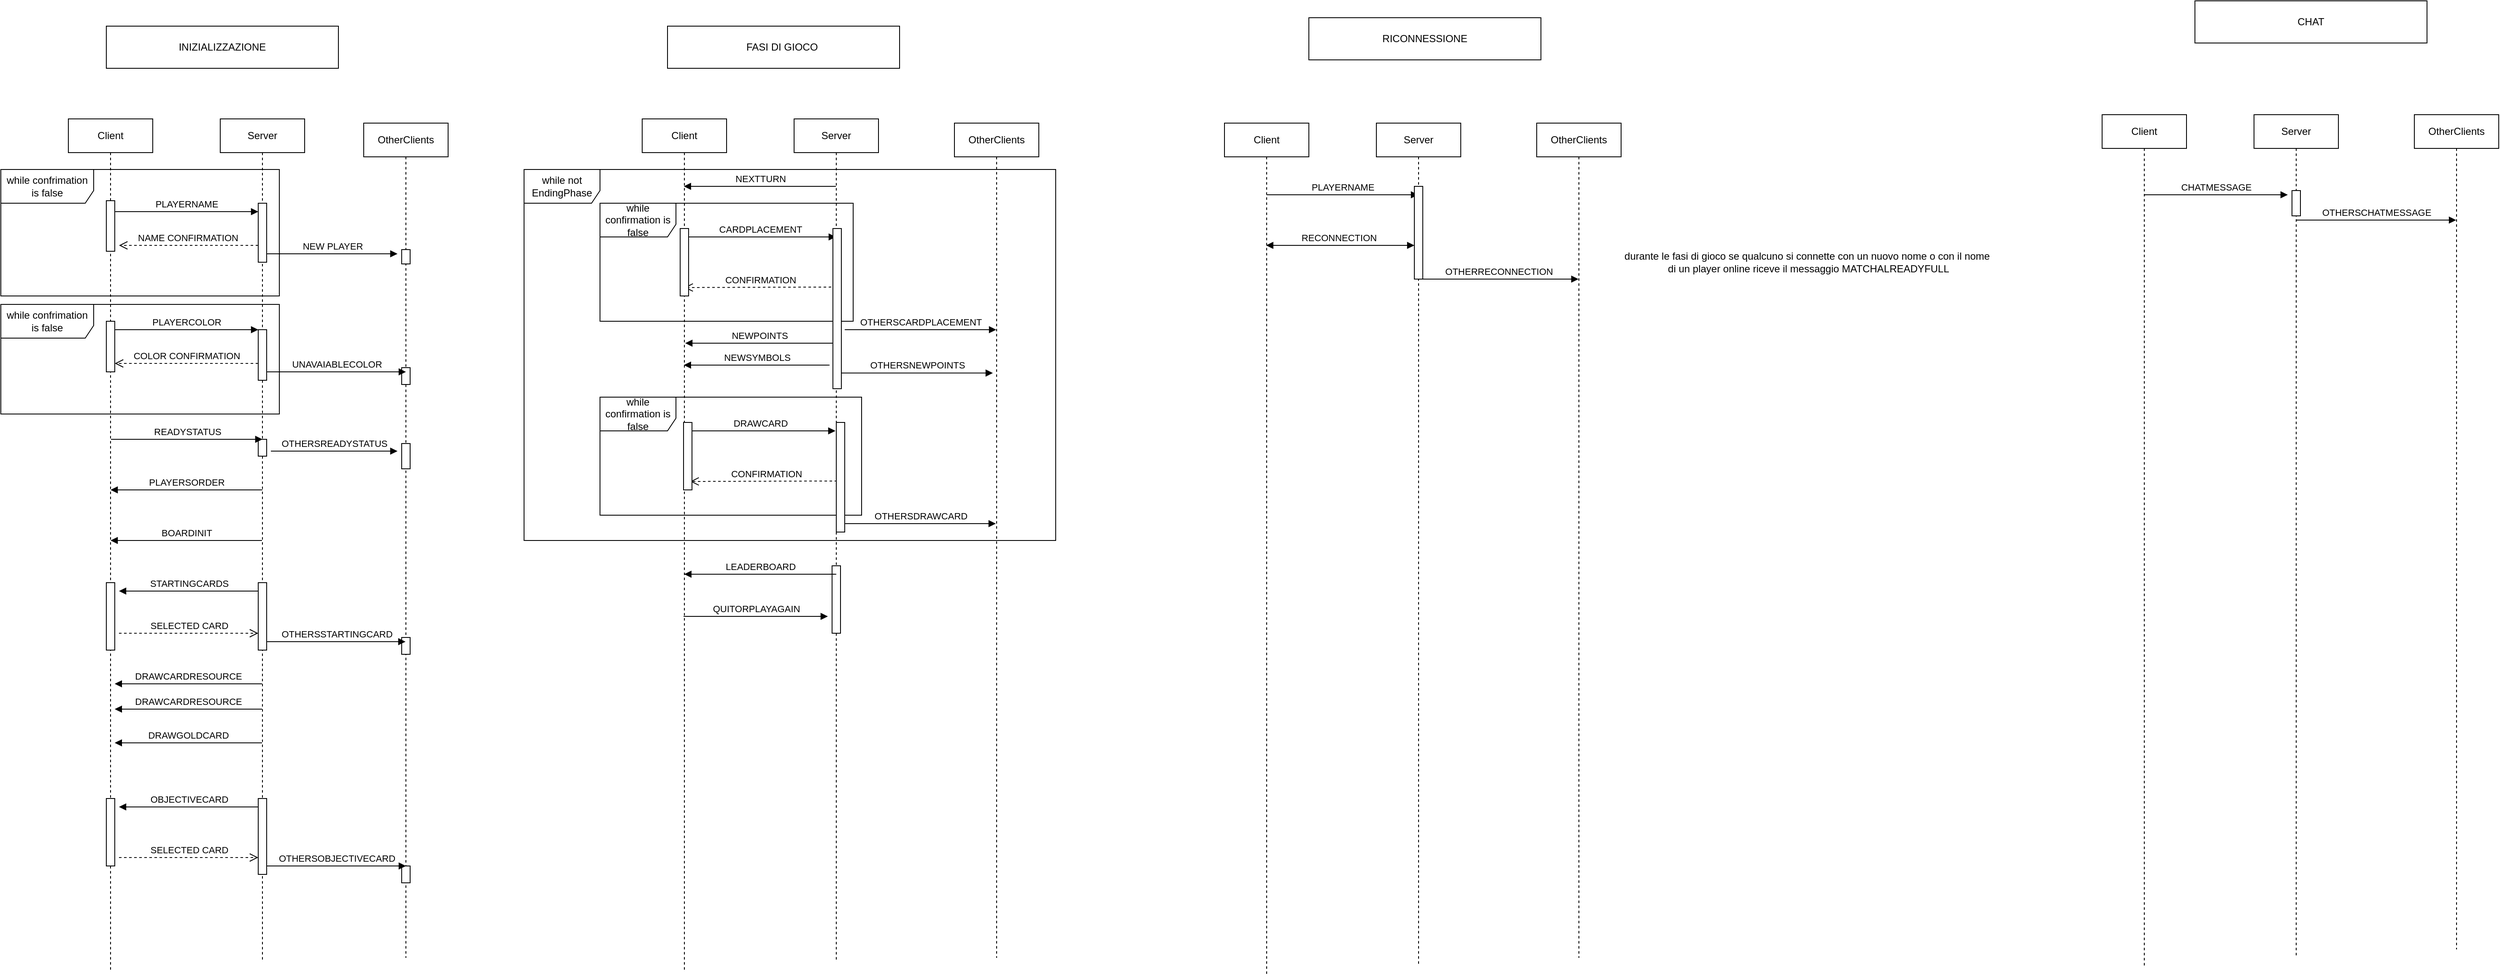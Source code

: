 <mxfile version="24.0.4" type="github">
  <diagram name="Page-1" id="2YBvvXClWsGukQMizWep">
    <mxGraphModel dx="1918" dy="1064" grid="1" gridSize="10" guides="1" tooltips="1" connect="1" arrows="1" fold="1" page="0" pageScale="1" pageWidth="850" pageHeight="1100" math="0" shadow="0">
      <root>
        <mxCell id="0" />
        <mxCell id="1" parent="0" />
        <mxCell id="aM9ryv3xv72pqoxQDRHE-1" value="Client" style="shape=umlLifeline;perimeter=lifelinePerimeter;whiteSpace=wrap;html=1;container=0;dropTarget=0;collapsible=0;recursiveResize=0;outlineConnect=0;portConstraint=eastwest;newEdgeStyle={&quot;edgeStyle&quot;:&quot;elbowEdgeStyle&quot;,&quot;elbow&quot;:&quot;vertical&quot;,&quot;curved&quot;:0,&quot;rounded&quot;:0};" parent="1" vertex="1">
          <mxGeometry x="40" y="10" width="100" height="1010" as="geometry" />
        </mxCell>
        <mxCell id="aM9ryv3xv72pqoxQDRHE-2" value="" style="html=1;points=[];perimeter=orthogonalPerimeter;outlineConnect=0;targetShapes=umlLifeline;portConstraint=eastwest;newEdgeStyle={&quot;edgeStyle&quot;:&quot;elbowEdgeStyle&quot;,&quot;elbow&quot;:&quot;vertical&quot;,&quot;curved&quot;:0,&quot;rounded&quot;:0};" parent="aM9ryv3xv72pqoxQDRHE-1" vertex="1">
          <mxGeometry x="45" y="97" width="10" height="60" as="geometry" />
        </mxCell>
        <mxCell id="TzS1LCkyJQZkEgtBNQex-35" value="" style="html=1;points=[[0,0,0,0,5],[0,1,0,0,-5],[1,0,0,0,5],[1,1,0,0,-5]];perimeter=orthogonalPerimeter;outlineConnect=0;targetShapes=umlLifeline;portConstraint=eastwest;newEdgeStyle={&quot;curved&quot;:0,&quot;rounded&quot;:0};" vertex="1" parent="aM9ryv3xv72pqoxQDRHE-1">
          <mxGeometry x="45" y="550" width="10" height="80" as="geometry" />
        </mxCell>
        <mxCell id="aM9ryv3xv72pqoxQDRHE-5" value="Server" style="shape=umlLifeline;perimeter=lifelinePerimeter;whiteSpace=wrap;html=1;container=0;dropTarget=0;collapsible=0;recursiveResize=0;outlineConnect=0;portConstraint=eastwest;newEdgeStyle={&quot;edgeStyle&quot;:&quot;elbowEdgeStyle&quot;,&quot;elbow&quot;:&quot;vertical&quot;,&quot;curved&quot;:0,&quot;rounded&quot;:0};" parent="1" vertex="1">
          <mxGeometry x="220" y="10" width="100" height="1000" as="geometry" />
        </mxCell>
        <mxCell id="aM9ryv3xv72pqoxQDRHE-6" value="" style="html=1;points=[];perimeter=orthogonalPerimeter;outlineConnect=0;targetShapes=umlLifeline;portConstraint=eastwest;newEdgeStyle={&quot;edgeStyle&quot;:&quot;elbowEdgeStyle&quot;,&quot;elbow&quot;:&quot;vertical&quot;,&quot;curved&quot;:0,&quot;rounded&quot;:0};" parent="aM9ryv3xv72pqoxQDRHE-5" vertex="1">
          <mxGeometry x="45" y="100" width="10" height="70" as="geometry" />
        </mxCell>
        <mxCell id="TzS1LCkyJQZkEgtBNQex-30" value="" style="html=1;points=[[0,0,0,0,5],[0,1,0,0,-5],[1,0,0,0,5],[1,1,0,0,-5]];perimeter=orthogonalPerimeter;outlineConnect=0;targetShapes=umlLifeline;portConstraint=eastwest;newEdgeStyle={&quot;curved&quot;:0,&quot;rounded&quot;:0};" vertex="1" parent="aM9ryv3xv72pqoxQDRHE-5">
          <mxGeometry x="45" y="550" width="10" height="80" as="geometry" />
        </mxCell>
        <mxCell id="TzS1LCkyJQZkEgtBNQex-49" value="" style="html=1;points=[[0,0,0,0,5],[0,1,0,0,-5],[1,0,0,0,5],[1,1,0,0,-5]];perimeter=orthogonalPerimeter;outlineConnect=0;targetShapes=umlLifeline;portConstraint=eastwest;newEdgeStyle={&quot;curved&quot;:0,&quot;rounded&quot;:0};" vertex="1" parent="aM9ryv3xv72pqoxQDRHE-5">
          <mxGeometry x="45" y="380" width="10" height="20" as="geometry" />
        </mxCell>
        <mxCell id="aM9ryv3xv72pqoxQDRHE-7" value="PLAYERNAME" style="html=1;verticalAlign=bottom;endArrow=block;edgeStyle=elbowEdgeStyle;elbow=vertical;curved=0;rounded=0;" parent="1" source="aM9ryv3xv72pqoxQDRHE-2" target="aM9ryv3xv72pqoxQDRHE-6" edge="1">
          <mxGeometry relative="1" as="geometry">
            <mxPoint x="195" y="130" as="sourcePoint" />
            <Array as="points">
              <mxPoint x="180" y="120" />
            </Array>
          </mxGeometry>
        </mxCell>
        <mxCell id="aM9ryv3xv72pqoxQDRHE-8" value="NAME CONFIRMATION&amp;nbsp;" style="html=1;verticalAlign=bottom;endArrow=open;dashed=1;endSize=8;edgeStyle=elbowEdgeStyle;elbow=vertical;curved=0;rounded=0;" parent="1" source="aM9ryv3xv72pqoxQDRHE-6" edge="1">
          <mxGeometry relative="1" as="geometry">
            <mxPoint x="100" y="160" as="targetPoint" />
            <Array as="points">
              <mxPoint x="180" y="160" />
            </Array>
          </mxGeometry>
        </mxCell>
        <mxCell id="TzS1LCkyJQZkEgtBNQex-1" value="while confrimation is false" style="shape=umlFrame;whiteSpace=wrap;html=1;pointerEvents=0;width=110;height=40;" vertex="1" parent="1">
          <mxGeometry x="-40" y="70" width="330" height="150" as="geometry" />
        </mxCell>
        <mxCell id="TzS1LCkyJQZkEgtBNQex-18" value="" style="html=1;points=[];perimeter=orthogonalPerimeter;outlineConnect=0;targetShapes=umlLifeline;portConstraint=eastwest;newEdgeStyle={&quot;edgeStyle&quot;:&quot;elbowEdgeStyle&quot;,&quot;elbow&quot;:&quot;vertical&quot;,&quot;curved&quot;:0,&quot;rounded&quot;:0};" vertex="1" parent="1">
          <mxGeometry x="85" y="250" width="10" height="60" as="geometry" />
        </mxCell>
        <mxCell id="TzS1LCkyJQZkEgtBNQex-19" value="" style="html=1;points=[];perimeter=orthogonalPerimeter;outlineConnect=0;targetShapes=umlLifeline;portConstraint=eastwest;newEdgeStyle={&quot;edgeStyle&quot;:&quot;elbowEdgeStyle&quot;,&quot;elbow&quot;:&quot;vertical&quot;,&quot;curved&quot;:0,&quot;rounded&quot;:0};" vertex="1" parent="1">
          <mxGeometry x="265" y="260" width="10" height="60" as="geometry" />
        </mxCell>
        <mxCell id="TzS1LCkyJQZkEgtBNQex-20" value="PLAYERCOLOR" style="html=1;verticalAlign=bottom;endArrow=block;edgeStyle=elbowEdgeStyle;elbow=horizontal;curved=0;rounded=0;" edge="1" parent="1" source="TzS1LCkyJQZkEgtBNQex-18" target="TzS1LCkyJQZkEgtBNQex-19">
          <mxGeometry relative="1" as="geometry">
            <mxPoint x="195" y="270" as="sourcePoint" />
            <Array as="points">
              <mxPoint x="180" y="260" />
            </Array>
          </mxGeometry>
        </mxCell>
        <mxCell id="TzS1LCkyJQZkEgtBNQex-21" value="COLOR CONFIRMATION" style="html=1;verticalAlign=bottom;endArrow=open;dashed=1;endSize=8;edgeStyle=elbowEdgeStyle;elbow=vertical;curved=0;rounded=0;" edge="1" parent="1" source="TzS1LCkyJQZkEgtBNQex-19" target="TzS1LCkyJQZkEgtBNQex-18">
          <mxGeometry relative="1" as="geometry">
            <mxPoint x="195" y="345" as="targetPoint" />
            <Array as="points">
              <mxPoint x="180" y="300" />
            </Array>
          </mxGeometry>
        </mxCell>
        <mxCell id="TzS1LCkyJQZkEgtBNQex-22" value="while confrimation is false" style="shape=umlFrame;whiteSpace=wrap;html=1;pointerEvents=0;width=110;height=40;" vertex="1" parent="1">
          <mxGeometry x="-40" y="230" width="330" height="130" as="geometry" />
        </mxCell>
        <mxCell id="TzS1LCkyJQZkEgtBNQex-27" value="READYSTATUS" style="html=1;verticalAlign=bottom;endArrow=block;curved=0;rounded=0;" edge="1" parent="1">
          <mxGeometry width="80" relative="1" as="geometry">
            <mxPoint x="90.5" y="390" as="sourcePoint" />
            <mxPoint x="270" y="390" as="targetPoint" />
          </mxGeometry>
        </mxCell>
        <mxCell id="TzS1LCkyJQZkEgtBNQex-28" value="PLAYERSORDER" style="html=1;verticalAlign=bottom;endArrow=block;curved=0;rounded=0;" edge="1" parent="1" target="aM9ryv3xv72pqoxQDRHE-1">
          <mxGeometry width="80" relative="1" as="geometry">
            <mxPoint x="270" y="450" as="sourcePoint" />
            <mxPoint x="95" y="450" as="targetPoint" />
          </mxGeometry>
        </mxCell>
        <mxCell id="TzS1LCkyJQZkEgtBNQex-29" value="BOARDINIT" style="html=1;verticalAlign=bottom;endArrow=block;curved=0;rounded=0;" edge="1" parent="1" source="aM9ryv3xv72pqoxQDRHE-5">
          <mxGeometry width="80" relative="1" as="geometry">
            <mxPoint x="95" y="510.32" as="sourcePoint" />
            <mxPoint x="90" y="510" as="targetPoint" />
            <Array as="points">
              <mxPoint x="225" y="510" />
            </Array>
          </mxGeometry>
        </mxCell>
        <mxCell id="TzS1LCkyJQZkEgtBNQex-31" value="STARTINGCARDS" style="html=1;verticalAlign=bottom;endArrow=block;curved=0;rounded=0;" edge="1" parent="1">
          <mxGeometry width="80" relative="1" as="geometry">
            <mxPoint x="265" y="570" as="sourcePoint" />
            <mxPoint x="100" y="570" as="targetPoint" />
          </mxGeometry>
        </mxCell>
        <mxCell id="TzS1LCkyJQZkEgtBNQex-33" value="SELECTED CARD" style="html=1;verticalAlign=bottom;endArrow=open;dashed=1;endSize=8;curved=0;rounded=0;" edge="1" parent="1">
          <mxGeometry relative="1" as="geometry">
            <mxPoint x="100" y="620" as="sourcePoint" />
            <mxPoint x="265" y="620.0" as="targetPoint" />
          </mxGeometry>
        </mxCell>
        <mxCell id="TzS1LCkyJQZkEgtBNQex-42" value="OtherClients" style="shape=umlLifeline;perimeter=lifelinePerimeter;whiteSpace=wrap;html=1;container=0;dropTarget=0;collapsible=0;recursiveResize=0;outlineConnect=0;portConstraint=eastwest;newEdgeStyle={&quot;edgeStyle&quot;:&quot;elbowEdgeStyle&quot;,&quot;elbow&quot;:&quot;vertical&quot;,&quot;curved&quot;:0,&quot;rounded&quot;:0};" vertex="1" parent="1">
          <mxGeometry x="390" y="15" width="100" height="990" as="geometry" />
        </mxCell>
        <mxCell id="TzS1LCkyJQZkEgtBNQex-43" value="" style="html=1;points=[];perimeter=orthogonalPerimeter;outlineConnect=0;targetShapes=umlLifeline;portConstraint=eastwest;newEdgeStyle={&quot;edgeStyle&quot;:&quot;elbowEdgeStyle&quot;,&quot;elbow&quot;:&quot;vertical&quot;,&quot;curved&quot;:0,&quot;rounded&quot;:0};" vertex="1" parent="TzS1LCkyJQZkEgtBNQex-42">
          <mxGeometry x="45" y="150" width="10" height="17" as="geometry" />
        </mxCell>
        <mxCell id="TzS1LCkyJQZkEgtBNQex-44" value="" style="html=1;points=[[0,0,0,0,5],[0,1,0,0,-5],[1,0,0,0,5],[1,1,0,0,-5]];perimeter=orthogonalPerimeter;outlineConnect=0;targetShapes=umlLifeline;portConstraint=eastwest;newEdgeStyle={&quot;curved&quot;:0,&quot;rounded&quot;:0};" vertex="1" parent="TzS1LCkyJQZkEgtBNQex-42">
          <mxGeometry x="45" y="610" width="10" height="20" as="geometry" />
        </mxCell>
        <mxCell id="TzS1LCkyJQZkEgtBNQex-47" value="" style="html=1;points=[[0,0,0,0,5],[0,1,0,0,-5],[1,0,0,0,5],[1,1,0,0,-5]];perimeter=orthogonalPerimeter;outlineConnect=0;targetShapes=umlLifeline;portConstraint=eastwest;newEdgeStyle={&quot;curved&quot;:0,&quot;rounded&quot;:0};" vertex="1" parent="TzS1LCkyJQZkEgtBNQex-42">
          <mxGeometry x="45" y="290" width="10" height="20" as="geometry" />
        </mxCell>
        <mxCell id="TzS1LCkyJQZkEgtBNQex-50" value="" style="html=1;points=[[0,0,0,0,5],[0,1,0,0,-5],[1,0,0,0,5],[1,1,0,0,-5]];perimeter=orthogonalPerimeter;outlineConnect=0;targetShapes=umlLifeline;portConstraint=eastwest;newEdgeStyle={&quot;curved&quot;:0,&quot;rounded&quot;:0};" vertex="1" parent="TzS1LCkyJQZkEgtBNQex-42">
          <mxGeometry x="45" y="380" width="10" height="30" as="geometry" />
        </mxCell>
        <mxCell id="TzS1LCkyJQZkEgtBNQex-45" value="NEW PLAYER" style="html=1;verticalAlign=bottom;endArrow=block;curved=0;rounded=0;" edge="1" parent="1">
          <mxGeometry width="80" relative="1" as="geometry">
            <mxPoint x="275" y="170" as="sourcePoint" />
            <mxPoint x="430" y="170" as="targetPoint" />
          </mxGeometry>
        </mxCell>
        <mxCell id="TzS1LCkyJQZkEgtBNQex-46" value="UNAVAIABLECOLOR" style="html=1;verticalAlign=bottom;endArrow=block;curved=0;rounded=0;" edge="1" parent="1">
          <mxGeometry width="80" relative="1" as="geometry">
            <mxPoint x="275" y="310" as="sourcePoint" />
            <mxPoint x="440" y="310" as="targetPoint" />
          </mxGeometry>
        </mxCell>
        <mxCell id="TzS1LCkyJQZkEgtBNQex-48" value="OTHERSREADYSTATUS" style="html=1;verticalAlign=bottom;endArrow=block;curved=0;rounded=0;" edge="1" parent="1">
          <mxGeometry width="80" relative="1" as="geometry">
            <mxPoint x="280" y="404" as="sourcePoint" />
            <mxPoint x="430" y="404" as="targetPoint" />
          </mxGeometry>
        </mxCell>
        <mxCell id="TzS1LCkyJQZkEgtBNQex-51" value="OTHERSSTARTINGCARD" style="html=1;verticalAlign=bottom;endArrow=block;curved=0;rounded=0;" edge="1" parent="1" target="TzS1LCkyJQZkEgtBNQex-42">
          <mxGeometry width="80" relative="1" as="geometry">
            <mxPoint x="275" y="630" as="sourcePoint" />
            <mxPoint x="355" y="630" as="targetPoint" />
          </mxGeometry>
        </mxCell>
        <mxCell id="TzS1LCkyJQZkEgtBNQex-55" value="" style="html=1;points=[[0,0,0,0,5],[0,1,0,0,-5],[1,0,0,0,5],[1,1,0,0,-5]];perimeter=orthogonalPerimeter;outlineConnect=0;targetShapes=umlLifeline;portConstraint=eastwest;newEdgeStyle={&quot;curved&quot;:0,&quot;rounded&quot;:0};" vertex="1" parent="1">
          <mxGeometry x="85" y="816" width="10" height="80" as="geometry" />
        </mxCell>
        <mxCell id="TzS1LCkyJQZkEgtBNQex-56" value="" style="html=1;points=[[0,0,0,0,5],[0,1,0,0,-5],[1,0,0,0,5],[1,1,0,0,-5]];perimeter=orthogonalPerimeter;outlineConnect=0;targetShapes=umlLifeline;portConstraint=eastwest;newEdgeStyle={&quot;curved&quot;:0,&quot;rounded&quot;:0};" vertex="1" parent="1">
          <mxGeometry x="265" y="816" width="10" height="90" as="geometry" />
        </mxCell>
        <mxCell id="TzS1LCkyJQZkEgtBNQex-57" value="OBJECTIVECARD" style="html=1;verticalAlign=bottom;endArrow=block;curved=0;rounded=0;" edge="1" parent="1">
          <mxGeometry width="80" relative="1" as="geometry">
            <mxPoint x="265" y="826" as="sourcePoint" />
            <mxPoint x="100" y="826" as="targetPoint" />
          </mxGeometry>
        </mxCell>
        <mxCell id="TzS1LCkyJQZkEgtBNQex-58" value="SELECTED CARD" style="html=1;verticalAlign=bottom;endArrow=open;dashed=1;endSize=8;curved=0;rounded=0;" edge="1" parent="1">
          <mxGeometry relative="1" as="geometry">
            <mxPoint x="100" y="886" as="sourcePoint" />
            <mxPoint x="265" y="886.0" as="targetPoint" />
          </mxGeometry>
        </mxCell>
        <mxCell id="TzS1LCkyJQZkEgtBNQex-59" value="" style="html=1;points=[[0,0,0,0,5],[0,1,0,0,-5],[1,0,0,0,5],[1,1,0,0,-5]];perimeter=orthogonalPerimeter;outlineConnect=0;targetShapes=umlLifeline;portConstraint=eastwest;newEdgeStyle={&quot;curved&quot;:0,&quot;rounded&quot;:0};" vertex="1" parent="1">
          <mxGeometry x="435" y="896" width="10" height="20" as="geometry" />
        </mxCell>
        <mxCell id="TzS1LCkyJQZkEgtBNQex-60" value="OTHERSOBJECTIVECARD" style="html=1;verticalAlign=bottom;endArrow=block;curved=0;rounded=0;" edge="1" parent="1">
          <mxGeometry width="80" relative="1" as="geometry">
            <mxPoint x="275" y="896" as="sourcePoint" />
            <mxPoint x="440" y="896" as="targetPoint" />
          </mxGeometry>
        </mxCell>
        <mxCell id="TzS1LCkyJQZkEgtBNQex-61" value="DRAWCARDRESOURCE" style="html=1;verticalAlign=bottom;endArrow=block;curved=0;rounded=0;" edge="1" parent="1" source="aM9ryv3xv72pqoxQDRHE-5">
          <mxGeometry width="80" relative="1" as="geometry">
            <mxPoint x="260" y="680" as="sourcePoint" />
            <mxPoint x="94.947" y="680.0" as="targetPoint" />
          </mxGeometry>
        </mxCell>
        <mxCell id="TzS1LCkyJQZkEgtBNQex-62" value="DRAWCARDRESOURCE" style="html=1;verticalAlign=bottom;endArrow=block;curved=0;rounded=0;" edge="1" parent="1" source="aM9ryv3xv72pqoxQDRHE-5">
          <mxGeometry width="80" relative="1" as="geometry">
            <mxPoint x="260" y="710" as="sourcePoint" />
            <mxPoint x="94.947" y="710.0" as="targetPoint" />
          </mxGeometry>
        </mxCell>
        <mxCell id="TzS1LCkyJQZkEgtBNQex-63" value="DRAWGOLDCARD" style="html=1;verticalAlign=bottom;endArrow=block;curved=0;rounded=0;" edge="1" parent="1" source="aM9ryv3xv72pqoxQDRHE-5">
          <mxGeometry width="80" relative="1" as="geometry">
            <mxPoint x="260" y="750" as="sourcePoint" />
            <mxPoint x="94.947" y="750.0" as="targetPoint" />
          </mxGeometry>
        </mxCell>
        <mxCell id="TzS1LCkyJQZkEgtBNQex-79" value="Client" style="shape=umlLifeline;perimeter=lifelinePerimeter;whiteSpace=wrap;html=1;container=0;dropTarget=0;collapsible=0;recursiveResize=0;outlineConnect=0;portConstraint=eastwest;newEdgeStyle={&quot;edgeStyle&quot;:&quot;elbowEdgeStyle&quot;,&quot;elbow&quot;:&quot;vertical&quot;,&quot;curved&quot;:0,&quot;rounded&quot;:0};" vertex="1" parent="1">
          <mxGeometry x="720" y="10" width="100" height="1010" as="geometry" />
        </mxCell>
        <mxCell id="TzS1LCkyJQZkEgtBNQex-82" value="Server" style="shape=umlLifeline;perimeter=lifelinePerimeter;whiteSpace=wrap;html=1;container=0;dropTarget=0;collapsible=0;recursiveResize=0;outlineConnect=0;portConstraint=eastwest;newEdgeStyle={&quot;edgeStyle&quot;:&quot;elbowEdgeStyle&quot;,&quot;elbow&quot;:&quot;vertical&quot;,&quot;curved&quot;:0,&quot;rounded&quot;:0};" vertex="1" parent="1">
          <mxGeometry x="900" y="10" width="100" height="1000" as="geometry" />
        </mxCell>
        <mxCell id="TzS1LCkyJQZkEgtBNQex-153" value="" style="html=1;points=[[0,0,0,0,5],[0,1,0,0,-5],[1,0,0,0,5],[1,1,0,0,-5]];perimeter=orthogonalPerimeter;outlineConnect=0;targetShapes=umlLifeline;portConstraint=eastwest;newEdgeStyle={&quot;curved&quot;:0,&quot;rounded&quot;:0};" vertex="1" parent="TzS1LCkyJQZkEgtBNQex-82">
          <mxGeometry x="45" y="530" width="10" height="80" as="geometry" />
        </mxCell>
        <mxCell id="TzS1LCkyJQZkEgtBNQex-86" value="OtherClients" style="shape=umlLifeline;perimeter=lifelinePerimeter;whiteSpace=wrap;html=1;container=0;dropTarget=0;collapsible=0;recursiveResize=0;outlineConnect=0;portConstraint=eastwest;newEdgeStyle={&quot;edgeStyle&quot;:&quot;elbowEdgeStyle&quot;,&quot;elbow&quot;:&quot;vertical&quot;,&quot;curved&quot;:0,&quot;rounded&quot;:0};" vertex="1" parent="1">
          <mxGeometry x="1090" y="15" width="100" height="990" as="geometry" />
        </mxCell>
        <mxCell id="TzS1LCkyJQZkEgtBNQex-91" value="NEXTTURN" style="html=1;verticalAlign=bottom;endArrow=block;curved=0;rounded=0;" edge="1" parent="1">
          <mxGeometry width="80" relative="1" as="geometry">
            <mxPoint x="949.5" y="90" as="sourcePoint" />
            <mxPoint x="769.324" y="90" as="targetPoint" />
          </mxGeometry>
        </mxCell>
        <mxCell id="TzS1LCkyJQZkEgtBNQex-93" value="CARDPLACEMENT" style="html=1;verticalAlign=bottom;endArrow=block;curved=0;rounded=0;" edge="1" parent="1" target="TzS1LCkyJQZkEgtBNQex-82">
          <mxGeometry width="80" relative="1" as="geometry">
            <mxPoint x="770" y="150" as="sourcePoint" />
            <mxPoint x="850" y="150" as="targetPoint" />
          </mxGeometry>
        </mxCell>
        <mxCell id="TzS1LCkyJQZkEgtBNQex-94" value="while confirmation is false" style="shape=umlFrame;whiteSpace=wrap;html=1;pointerEvents=0;width=90;height=40;" vertex="1" parent="1">
          <mxGeometry x="670" y="110" width="300" height="140" as="geometry" />
        </mxCell>
        <mxCell id="TzS1LCkyJQZkEgtBNQex-95" value="CONFIRMATION" style="html=1;verticalAlign=bottom;endArrow=open;dashed=1;endSize=8;curved=0;rounded=0;" edge="1" parent="1">
          <mxGeometry relative="1" as="geometry">
            <mxPoint x="950" y="209.41" as="sourcePoint" />
            <mxPoint x="770" y="210" as="targetPoint" />
          </mxGeometry>
        </mxCell>
        <mxCell id="TzS1LCkyJQZkEgtBNQex-98" value="" style="html=1;points=[[0,0,0,0,5],[0,1,0,0,-5],[1,0,0,0,5],[1,1,0,0,-5]];perimeter=orthogonalPerimeter;outlineConnect=0;targetShapes=umlLifeline;portConstraint=eastwest;newEdgeStyle={&quot;curved&quot;:0,&quot;rounded&quot;:0};" vertex="1" parent="1">
          <mxGeometry x="946" y="140" width="10" height="190" as="geometry" />
        </mxCell>
        <mxCell id="TzS1LCkyJQZkEgtBNQex-99" value="" style="html=1;points=[[0,0,0,0,5],[0,1,0,0,-5],[1,0,0,0,5],[1,1,0,0,-5]];perimeter=orthogonalPerimeter;outlineConnect=0;targetShapes=umlLifeline;portConstraint=eastwest;newEdgeStyle={&quot;curved&quot;:0,&quot;rounded&quot;:0};" vertex="1" parent="1">
          <mxGeometry x="765" y="140" width="10" height="80" as="geometry" />
        </mxCell>
        <mxCell id="TzS1LCkyJQZkEgtBNQex-100" value="OTHERSCARDPLACEMENT" style="html=1;verticalAlign=bottom;endArrow=block;curved=0;rounded=0;" edge="1" parent="1" target="TzS1LCkyJQZkEgtBNQex-86">
          <mxGeometry width="80" relative="1" as="geometry">
            <mxPoint x="960" y="260" as="sourcePoint" />
            <mxPoint x="1129.5" y="260" as="targetPoint" />
          </mxGeometry>
        </mxCell>
        <mxCell id="TzS1LCkyJQZkEgtBNQex-107" value="DRAWCARD" style="html=1;verticalAlign=bottom;endArrow=block;curved=0;rounded=0;" edge="1" parent="1">
          <mxGeometry width="80" relative="1" as="geometry">
            <mxPoint x="770" y="380" as="sourcePoint" />
            <mxPoint x="949" y="380" as="targetPoint" />
          </mxGeometry>
        </mxCell>
        <mxCell id="TzS1LCkyJQZkEgtBNQex-108" value="while confirmation is false" style="shape=umlFrame;whiteSpace=wrap;html=1;pointerEvents=0;width=90;height=40;" vertex="1" parent="1">
          <mxGeometry x="670" y="340" width="310" height="140" as="geometry" />
        </mxCell>
        <mxCell id="TzS1LCkyJQZkEgtBNQex-109" value="CONFIRMATION" style="html=1;verticalAlign=bottom;endArrow=open;dashed=1;endSize=8;curved=0;rounded=0;" edge="1" parent="1">
          <mxGeometry relative="1" as="geometry">
            <mxPoint x="957" y="439.41" as="sourcePoint" />
            <mxPoint x="777" y="440" as="targetPoint" />
          </mxGeometry>
        </mxCell>
        <mxCell id="TzS1LCkyJQZkEgtBNQex-110" value="" style="html=1;points=[[0,0,0,0,5],[0,1,0,0,-5],[1,0,0,0,5],[1,1,0,0,-5]];perimeter=orthogonalPerimeter;outlineConnect=0;targetShapes=umlLifeline;portConstraint=eastwest;newEdgeStyle={&quot;curved&quot;:0,&quot;rounded&quot;:0};" vertex="1" parent="1">
          <mxGeometry x="950" y="370" width="10" height="130" as="geometry" />
        </mxCell>
        <mxCell id="TzS1LCkyJQZkEgtBNQex-111" value="" style="html=1;points=[[0,0,0,0,5],[0,1,0,0,-5],[1,0,0,0,5],[1,1,0,0,-5]];perimeter=orthogonalPerimeter;outlineConnect=0;targetShapes=umlLifeline;portConstraint=eastwest;newEdgeStyle={&quot;curved&quot;:0,&quot;rounded&quot;:0};" vertex="1" parent="1">
          <mxGeometry x="769" y="370" width="10" height="80" as="geometry" />
        </mxCell>
        <mxCell id="TzS1LCkyJQZkEgtBNQex-112" value="OTHERSDRAWCARD" style="html=1;verticalAlign=bottom;endArrow=block;curved=0;rounded=0;" edge="1" parent="1">
          <mxGeometry width="80" relative="1" as="geometry">
            <mxPoint x="960" y="490" as="sourcePoint" />
            <mxPoint x="1139" y="490" as="targetPoint" />
          </mxGeometry>
        </mxCell>
        <mxCell id="TzS1LCkyJQZkEgtBNQex-113" value="while not EndingPhase" style="shape=umlFrame;whiteSpace=wrap;html=1;pointerEvents=0;width=90;height=40;" vertex="1" parent="1">
          <mxGeometry x="580" y="70" width="630" height="440" as="geometry" />
        </mxCell>
        <mxCell id="TzS1LCkyJQZkEgtBNQex-117" value="OTHERSNEWPOINTS" style="html=1;verticalAlign=bottom;endArrow=block;curved=0;rounded=0;" edge="1" parent="1">
          <mxGeometry width="80" relative="1" as="geometry">
            <mxPoint x="956" y="311.41" as="sourcePoint" />
            <mxPoint x="1135.5" y="311.41" as="targetPoint" />
          </mxGeometry>
        </mxCell>
        <mxCell id="TzS1LCkyJQZkEgtBNQex-119" value="NEWPOINTS" style="html=1;verticalAlign=bottom;endArrow=block;curved=0;rounded=0;" edge="1" parent="1">
          <mxGeometry width="80" relative="1" as="geometry">
            <mxPoint x="946" y="276" as="sourcePoint" />
            <mxPoint x="771" y="276" as="targetPoint" />
          </mxGeometry>
        </mxCell>
        <mxCell id="TzS1LCkyJQZkEgtBNQex-126" value="NEWSYMBOLS" style="html=1;verticalAlign=bottom;endArrow=block;curved=0;rounded=0;" edge="1" parent="1">
          <mxGeometry width="80" relative="1" as="geometry">
            <mxPoint x="942" y="302" as="sourcePoint" />
            <mxPoint x="769.324" y="302" as="targetPoint" />
          </mxGeometry>
        </mxCell>
        <mxCell id="TzS1LCkyJQZkEgtBNQex-127" value="LEADERBOARD" style="html=1;verticalAlign=bottom;endArrow=block;curved=0;rounded=0;" edge="1" parent="1">
          <mxGeometry width="80" relative="1" as="geometry">
            <mxPoint x="950.0" y="550" as="sourcePoint" />
            <mxPoint x="769.824" y="550" as="targetPoint" />
          </mxGeometry>
        </mxCell>
        <mxCell id="TzS1LCkyJQZkEgtBNQex-128" value="QUITORPLAYAGAIN" style="html=1;verticalAlign=bottom;endArrow=block;curved=0;rounded=0;" edge="1" parent="1">
          <mxGeometry width="80" relative="1" as="geometry">
            <mxPoint x="769" y="600" as="sourcePoint" />
            <mxPoint x="940" y="600" as="targetPoint" />
          </mxGeometry>
        </mxCell>
        <mxCell id="TzS1LCkyJQZkEgtBNQex-129" value="Client" style="shape=umlLifeline;perimeter=lifelinePerimeter;whiteSpace=wrap;html=1;container=0;dropTarget=0;collapsible=0;recursiveResize=0;outlineConnect=0;portConstraint=eastwest;newEdgeStyle={&quot;edgeStyle&quot;:&quot;elbowEdgeStyle&quot;,&quot;elbow&quot;:&quot;vertical&quot;,&quot;curved&quot;:0,&quot;rounded&quot;:0};" vertex="1" parent="1">
          <mxGeometry x="1410" y="15" width="100" height="1010" as="geometry" />
        </mxCell>
        <mxCell id="TzS1LCkyJQZkEgtBNQex-130" value="Server" style="shape=umlLifeline;perimeter=lifelinePerimeter;whiteSpace=wrap;html=1;container=0;dropTarget=0;collapsible=0;recursiveResize=0;outlineConnect=0;portConstraint=eastwest;newEdgeStyle={&quot;edgeStyle&quot;:&quot;elbowEdgeStyle&quot;,&quot;elbow&quot;:&quot;vertical&quot;,&quot;curved&quot;:0,&quot;rounded&quot;:0};" vertex="1" parent="1">
          <mxGeometry x="1590" y="15" width="100" height="1000" as="geometry" />
        </mxCell>
        <mxCell id="TzS1LCkyJQZkEgtBNQex-131" value="OtherClients" style="shape=umlLifeline;perimeter=lifelinePerimeter;whiteSpace=wrap;html=1;container=0;dropTarget=0;collapsible=0;recursiveResize=0;outlineConnect=0;portConstraint=eastwest;newEdgeStyle={&quot;edgeStyle&quot;:&quot;elbowEdgeStyle&quot;,&quot;elbow&quot;:&quot;vertical&quot;,&quot;curved&quot;:0,&quot;rounded&quot;:0};" vertex="1" parent="1">
          <mxGeometry x="1780" y="15" width="100" height="990" as="geometry" />
        </mxCell>
        <mxCell id="TzS1LCkyJQZkEgtBNQex-132" value="PLAYERNAME" style="html=1;verticalAlign=bottom;endArrow=block;curved=0;rounded=0;" edge="1" parent="1" target="TzS1LCkyJQZkEgtBNQex-130">
          <mxGeometry width="80" relative="1" as="geometry">
            <mxPoint x="1460" y="100" as="sourcePoint" />
            <mxPoint x="1540" y="100" as="targetPoint" />
          </mxGeometry>
        </mxCell>
        <mxCell id="TzS1LCkyJQZkEgtBNQex-135" value="RECONNECTION&amp;nbsp;" style="html=1;verticalAlign=bottom;endArrow=block;curved=0;rounded=0;" edge="1" parent="1" source="TzS1LCkyJQZkEgtBNQex-145">
          <mxGeometry width="80" relative="1" as="geometry">
            <mxPoint x="1639.5" y="160" as="sourcePoint" />
            <mxPoint x="1459.324" y="160" as="targetPoint" />
            <Array as="points" />
          </mxGeometry>
        </mxCell>
        <mxCell id="TzS1LCkyJQZkEgtBNQex-136" value="OTHERRECONNECTION" style="html=1;verticalAlign=bottom;endArrow=block;curved=0;rounded=0;" edge="1" parent="1" target="TzS1LCkyJQZkEgtBNQex-131">
          <mxGeometry width="80" relative="1" as="geometry">
            <mxPoint x="1640" y="200" as="sourcePoint" />
            <mxPoint x="1720" y="200" as="targetPoint" />
          </mxGeometry>
        </mxCell>
        <mxCell id="TzS1LCkyJQZkEgtBNQex-137" value="durante le fasi di gioco se qualcuno si connette con&lt;span style=&quot;background-color: initial;&quot;&gt;&amp;nbsp;un nuovo nome o con il nome&lt;/span&gt;&lt;div&gt;&lt;div&gt;&amp;nbsp;di un player online riceve il messaggio MATCHALREADYFULL&lt;/div&gt;&lt;/div&gt;" style="text;html=1;align=center;verticalAlign=middle;resizable=0;points=[];autosize=1;strokeColor=none;fillColor=none;" vertex="1" parent="1">
          <mxGeometry x="1870" y="160" width="460" height="40" as="geometry" />
        </mxCell>
        <mxCell id="TzS1LCkyJQZkEgtBNQex-139" value="Client" style="shape=umlLifeline;perimeter=lifelinePerimeter;whiteSpace=wrap;html=1;container=0;dropTarget=0;collapsible=0;recursiveResize=0;outlineConnect=0;portConstraint=eastwest;newEdgeStyle={&quot;edgeStyle&quot;:&quot;elbowEdgeStyle&quot;,&quot;elbow&quot;:&quot;vertical&quot;,&quot;curved&quot;:0,&quot;rounded&quot;:0};" vertex="1" parent="1">
          <mxGeometry x="2450" y="5" width="100" height="1010" as="geometry" />
        </mxCell>
        <mxCell id="TzS1LCkyJQZkEgtBNQex-140" value="Server" style="shape=umlLifeline;perimeter=lifelinePerimeter;whiteSpace=wrap;html=1;container=0;dropTarget=0;collapsible=0;recursiveResize=0;outlineConnect=0;portConstraint=eastwest;newEdgeStyle={&quot;edgeStyle&quot;:&quot;elbowEdgeStyle&quot;,&quot;elbow&quot;:&quot;vertical&quot;,&quot;curved&quot;:0,&quot;rounded&quot;:0};" vertex="1" parent="1">
          <mxGeometry x="2630" y="5" width="100" height="1000" as="geometry" />
        </mxCell>
        <mxCell id="TzS1LCkyJQZkEgtBNQex-152" value="" style="html=1;points=[[0,0,0,0,5],[0,1,0,0,-5],[1,0,0,0,5],[1,1,0,0,-5]];perimeter=orthogonalPerimeter;outlineConnect=0;targetShapes=umlLifeline;portConstraint=eastwest;newEdgeStyle={&quot;curved&quot;:0,&quot;rounded&quot;:0};" vertex="1" parent="TzS1LCkyJQZkEgtBNQex-140">
          <mxGeometry x="45" y="90" width="10" height="30" as="geometry" />
        </mxCell>
        <mxCell id="TzS1LCkyJQZkEgtBNQex-141" value="OtherClients" style="shape=umlLifeline;perimeter=lifelinePerimeter;whiteSpace=wrap;html=1;container=0;dropTarget=0;collapsible=0;recursiveResize=0;outlineConnect=0;portConstraint=eastwest;newEdgeStyle={&quot;edgeStyle&quot;:&quot;elbowEdgeStyle&quot;,&quot;elbow&quot;:&quot;vertical&quot;,&quot;curved&quot;:0,&quot;rounded&quot;:0};" vertex="1" parent="1">
          <mxGeometry x="2820" y="5" width="100" height="990" as="geometry" />
        </mxCell>
        <mxCell id="TzS1LCkyJQZkEgtBNQex-143" value="CHATMESSAGE" style="html=1;verticalAlign=bottom;endArrow=block;curved=0;rounded=0;" edge="1" parent="1">
          <mxGeometry width="80" relative="1" as="geometry">
            <mxPoint x="2500" y="100" as="sourcePoint" />
            <mxPoint x="2670" y="100" as="targetPoint" />
          </mxGeometry>
        </mxCell>
        <mxCell id="TzS1LCkyJQZkEgtBNQex-146" value="" style="html=1;verticalAlign=bottom;endArrow=block;curved=0;rounded=0;" edge="1" parent="1" target="TzS1LCkyJQZkEgtBNQex-145">
          <mxGeometry width="80" relative="1" as="geometry">
            <mxPoint x="1639.5" y="160" as="sourcePoint" />
            <mxPoint x="1459.324" y="160" as="targetPoint" />
            <Array as="points">
              <mxPoint x="1600" y="160" />
            </Array>
          </mxGeometry>
        </mxCell>
        <mxCell id="TzS1LCkyJQZkEgtBNQex-145" value="" style="html=1;points=[[0,0,0,0,5],[0,1,0,0,-5],[1,0,0,0,5],[1,1,0,0,-5]];perimeter=orthogonalPerimeter;outlineConnect=0;targetShapes=umlLifeline;portConstraint=eastwest;newEdgeStyle={&quot;curved&quot;:0,&quot;rounded&quot;:0};" vertex="1" parent="1">
          <mxGeometry x="1635" y="90" width="10" height="110" as="geometry" />
        </mxCell>
        <mxCell id="TzS1LCkyJQZkEgtBNQex-147" value="OTHERSCHATMESSAGE" style="html=1;verticalAlign=bottom;endArrow=block;curved=0;rounded=0;" edge="1" parent="1" target="TzS1LCkyJQZkEgtBNQex-141">
          <mxGeometry width="80" relative="1" as="geometry">
            <mxPoint x="2680" y="130" as="sourcePoint" />
            <mxPoint x="2760" y="130" as="targetPoint" />
          </mxGeometry>
        </mxCell>
        <mxCell id="TzS1LCkyJQZkEgtBNQex-148" value="INIZIALIZZAZIONE" style="html=1;whiteSpace=wrap;" vertex="1" parent="1">
          <mxGeometry x="85" y="-100" width="275" height="50" as="geometry" />
        </mxCell>
        <mxCell id="TzS1LCkyJQZkEgtBNQex-149" value="FASI DI GIOCO&amp;nbsp;" style="html=1;whiteSpace=wrap;" vertex="1" parent="1">
          <mxGeometry x="750" y="-100" width="275" height="50" as="geometry" />
        </mxCell>
        <mxCell id="TzS1LCkyJQZkEgtBNQex-150" value="RICONNESSIONE" style="html=1;whiteSpace=wrap;" vertex="1" parent="1">
          <mxGeometry x="1510" y="-110" width="275" height="50" as="geometry" />
        </mxCell>
        <mxCell id="TzS1LCkyJQZkEgtBNQex-151" value="CHAT" style="html=1;whiteSpace=wrap;" vertex="1" parent="1">
          <mxGeometry x="2560" y="-130" width="275" height="50" as="geometry" />
        </mxCell>
      </root>
    </mxGraphModel>
  </diagram>
</mxfile>
